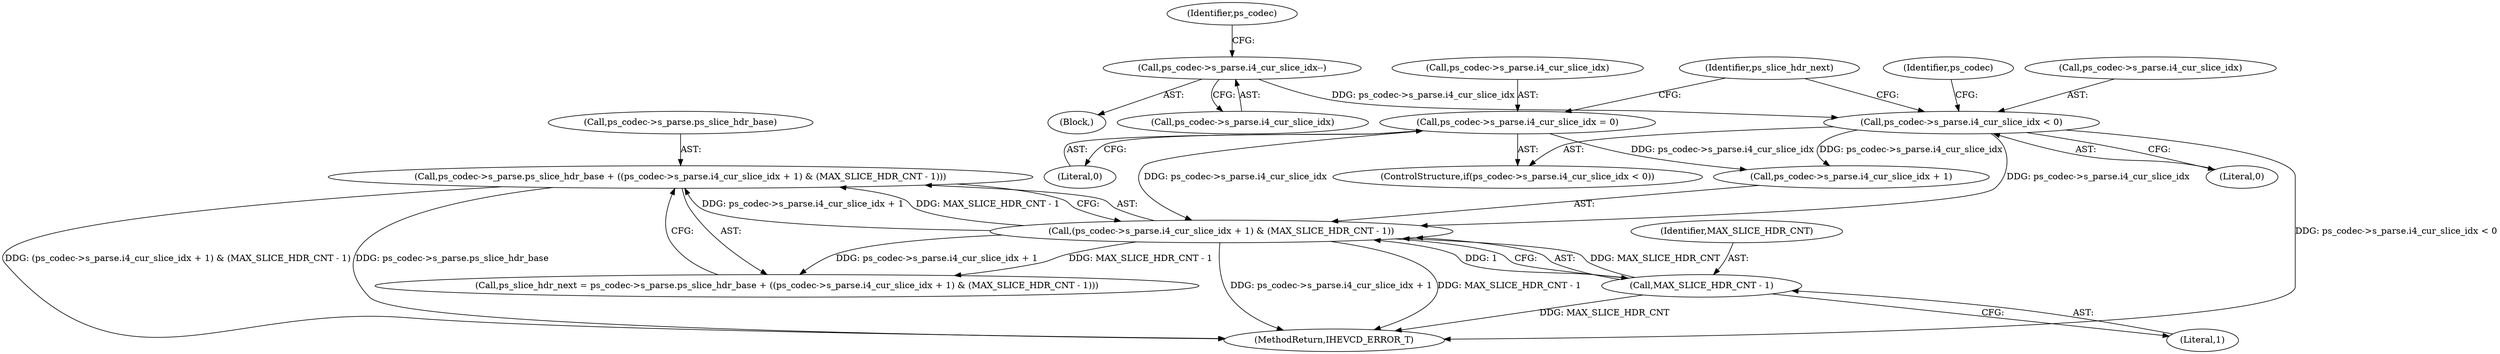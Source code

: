 digraph "0_Android_913d9e8d93d6b81bb8eac3fc2c1426651f5b259d@pointer" {
"1000331" [label="(Call,ps_codec->s_parse.ps_slice_hdr_base + ((ps_codec->s_parse.i4_cur_slice_idx + 1) & (MAX_SLICE_HDR_CNT - 1)))"];
"1000337" [label="(Call,(ps_codec->s_parse.i4_cur_slice_idx + 1) & (MAX_SLICE_HDR_CNT - 1))"];
"1000315" [label="(Call,ps_codec->s_parse.i4_cur_slice_idx < 0)"];
"1000308" [label="(Call,ps_codec->s_parse.i4_cur_slice_idx--)"];
"1000322" [label="(Call,ps_codec->s_parse.i4_cur_slice_idx = 0)"];
"1000345" [label="(Call,MAX_SLICE_HDR_CNT - 1)"];
"1002620" [label="(MethodReturn,IHEVCD_ERROR_T)"];
"1000308" [label="(Call,ps_codec->s_parse.i4_cur_slice_idx--)"];
"1000315" [label="(Call,ps_codec->s_parse.i4_cur_slice_idx < 0)"];
"1000332" [label="(Call,ps_codec->s_parse.ps_slice_hdr_base)"];
"1000347" [label="(Literal,1)"];
"1000325" [label="(Identifier,ps_codec)"];
"1000328" [label="(Literal,0)"];
"1000323" [label="(Call,ps_codec->s_parse.i4_cur_slice_idx)"];
"1000346" [label="(Identifier,MAX_SLICE_HDR_CNT)"];
"1000322" [label="(Call,ps_codec->s_parse.i4_cur_slice_idx = 0)"];
"1000301" [label="(Block,)"];
"1000318" [label="(Identifier,ps_codec)"];
"1000345" [label="(Call,MAX_SLICE_HDR_CNT - 1)"];
"1000337" [label="(Call,(ps_codec->s_parse.i4_cur_slice_idx + 1) & (MAX_SLICE_HDR_CNT - 1))"];
"1000321" [label="(Literal,0)"];
"1000330" [label="(Identifier,ps_slice_hdr_next)"];
"1000329" [label="(Call,ps_slice_hdr_next = ps_codec->s_parse.ps_slice_hdr_base + ((ps_codec->s_parse.i4_cur_slice_idx + 1) & (MAX_SLICE_HDR_CNT - 1)))"];
"1000316" [label="(Call,ps_codec->s_parse.i4_cur_slice_idx)"];
"1000331" [label="(Call,ps_codec->s_parse.ps_slice_hdr_base + ((ps_codec->s_parse.i4_cur_slice_idx + 1) & (MAX_SLICE_HDR_CNT - 1)))"];
"1000338" [label="(Call,ps_codec->s_parse.i4_cur_slice_idx + 1)"];
"1000314" [label="(ControlStructure,if(ps_codec->s_parse.i4_cur_slice_idx < 0))"];
"1000309" [label="(Call,ps_codec->s_parse.i4_cur_slice_idx)"];
"1000331" -> "1000329"  [label="AST: "];
"1000331" -> "1000337"  [label="CFG: "];
"1000332" -> "1000331"  [label="AST: "];
"1000337" -> "1000331"  [label="AST: "];
"1000329" -> "1000331"  [label="CFG: "];
"1000331" -> "1002620"  [label="DDG: ps_codec->s_parse.ps_slice_hdr_base"];
"1000331" -> "1002620"  [label="DDG: (ps_codec->s_parse.i4_cur_slice_idx + 1) & (MAX_SLICE_HDR_CNT - 1)"];
"1000337" -> "1000331"  [label="DDG: ps_codec->s_parse.i4_cur_slice_idx + 1"];
"1000337" -> "1000331"  [label="DDG: MAX_SLICE_HDR_CNT - 1"];
"1000337" -> "1000345"  [label="CFG: "];
"1000338" -> "1000337"  [label="AST: "];
"1000345" -> "1000337"  [label="AST: "];
"1000337" -> "1002620"  [label="DDG: ps_codec->s_parse.i4_cur_slice_idx + 1"];
"1000337" -> "1002620"  [label="DDG: MAX_SLICE_HDR_CNT - 1"];
"1000337" -> "1000329"  [label="DDG: ps_codec->s_parse.i4_cur_slice_idx + 1"];
"1000337" -> "1000329"  [label="DDG: MAX_SLICE_HDR_CNT - 1"];
"1000315" -> "1000337"  [label="DDG: ps_codec->s_parse.i4_cur_slice_idx"];
"1000322" -> "1000337"  [label="DDG: ps_codec->s_parse.i4_cur_slice_idx"];
"1000345" -> "1000337"  [label="DDG: MAX_SLICE_HDR_CNT"];
"1000345" -> "1000337"  [label="DDG: 1"];
"1000315" -> "1000314"  [label="AST: "];
"1000315" -> "1000321"  [label="CFG: "];
"1000316" -> "1000315"  [label="AST: "];
"1000321" -> "1000315"  [label="AST: "];
"1000325" -> "1000315"  [label="CFG: "];
"1000330" -> "1000315"  [label="CFG: "];
"1000315" -> "1002620"  [label="DDG: ps_codec->s_parse.i4_cur_slice_idx < 0"];
"1000308" -> "1000315"  [label="DDG: ps_codec->s_parse.i4_cur_slice_idx"];
"1000315" -> "1000338"  [label="DDG: ps_codec->s_parse.i4_cur_slice_idx"];
"1000308" -> "1000301"  [label="AST: "];
"1000308" -> "1000309"  [label="CFG: "];
"1000309" -> "1000308"  [label="AST: "];
"1000318" -> "1000308"  [label="CFG: "];
"1000322" -> "1000314"  [label="AST: "];
"1000322" -> "1000328"  [label="CFG: "];
"1000323" -> "1000322"  [label="AST: "];
"1000328" -> "1000322"  [label="AST: "];
"1000330" -> "1000322"  [label="CFG: "];
"1000322" -> "1000338"  [label="DDG: ps_codec->s_parse.i4_cur_slice_idx"];
"1000345" -> "1000347"  [label="CFG: "];
"1000346" -> "1000345"  [label="AST: "];
"1000347" -> "1000345"  [label="AST: "];
"1000345" -> "1002620"  [label="DDG: MAX_SLICE_HDR_CNT"];
}
